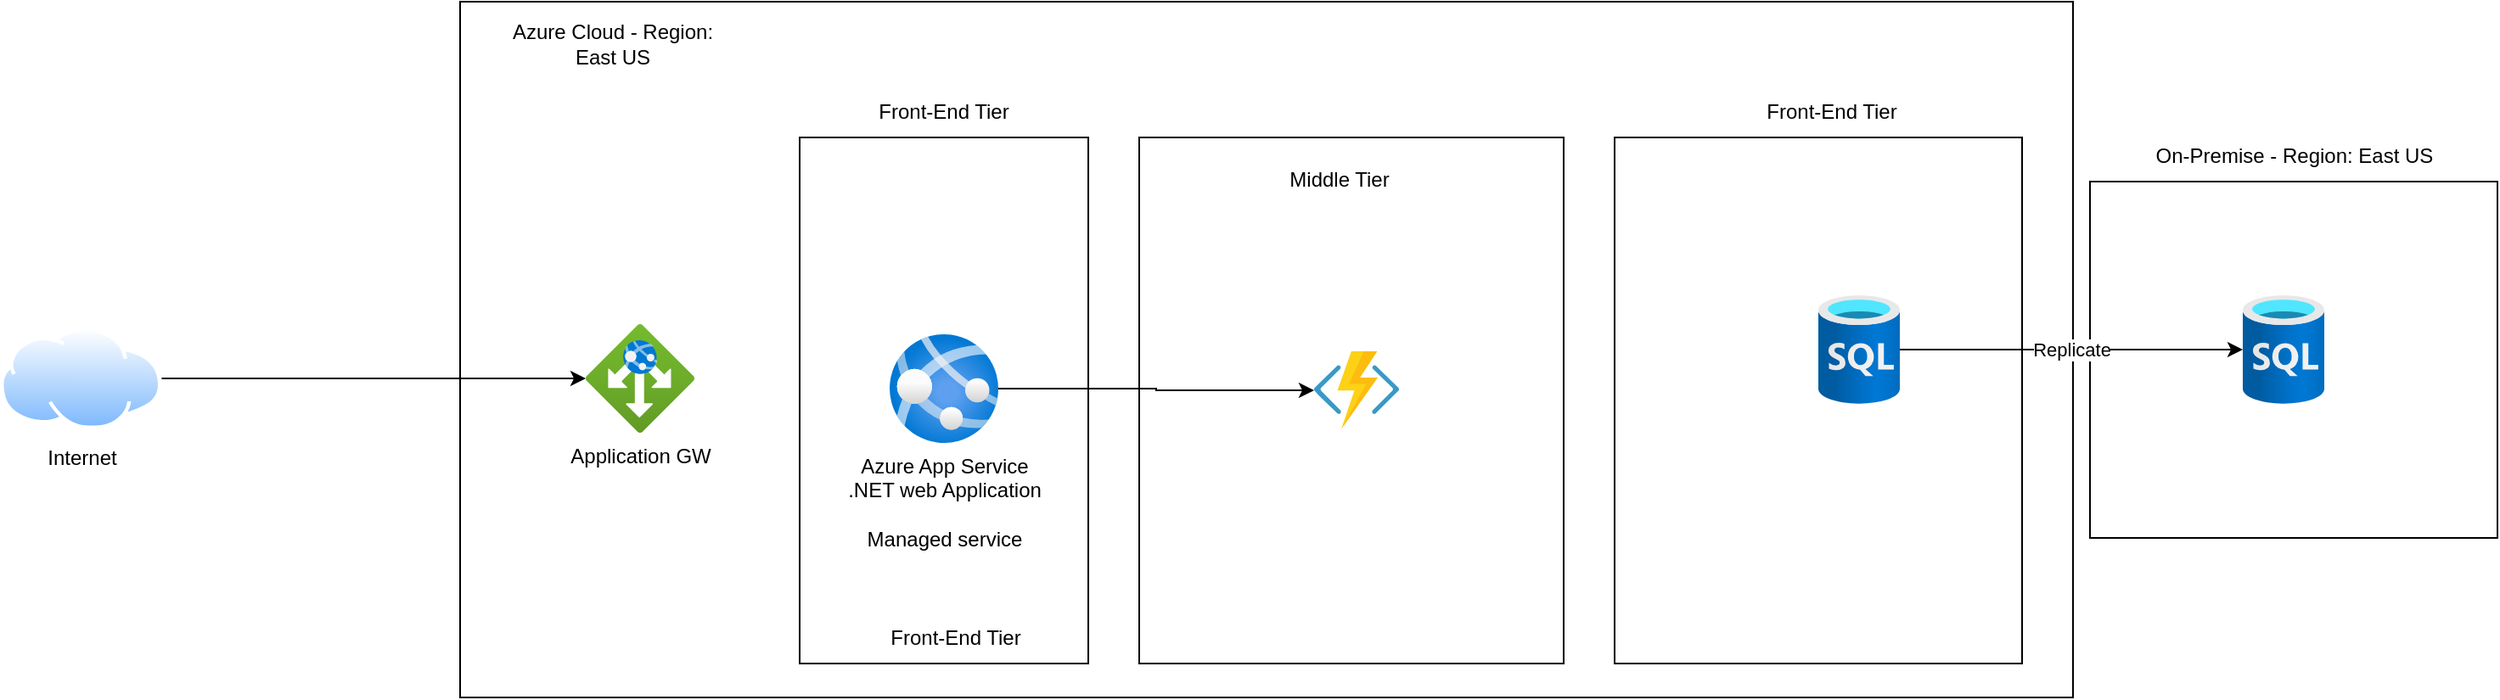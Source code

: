 <mxfile version="21.6.5" type="github">
  <diagram name="Page-1" id="alPhshSXl5excG2jQ6qK">
    <mxGraphModel dx="1434" dy="770" grid="1" gridSize="10" guides="1" tooltips="1" connect="1" arrows="1" fold="1" page="1" pageScale="1" pageWidth="827" pageHeight="1169" math="0" shadow="0">
      <root>
        <mxCell id="0" />
        <mxCell id="1" parent="0" />
        <mxCell id="jGVcuTMuIBffWscYEj-w-3" value="" style="rounded=0;whiteSpace=wrap;html=1;" vertex="1" parent="1">
          <mxGeometry x="1300" y="146" width="240" height="210" as="geometry" />
        </mxCell>
        <mxCell id="oIyeds10D-Jy80htqhCC-4" value="" style="rounded=0;whiteSpace=wrap;html=1;" parent="1" vertex="1">
          <mxGeometry x="340" y="40" width="950" height="410" as="geometry" />
        </mxCell>
        <mxCell id="oIyeds10D-Jy80htqhCC-5" value="" style="rounded=0;whiteSpace=wrap;html=1;" parent="1" vertex="1">
          <mxGeometry x="540" y="120" width="170" height="310" as="geometry" />
        </mxCell>
        <mxCell id="oIyeds10D-Jy80htqhCC-6" value="" style="rounded=0;whiteSpace=wrap;html=1;" parent="1" vertex="1">
          <mxGeometry x="740" y="120" width="250" height="310" as="geometry" />
        </mxCell>
        <mxCell id="oIyeds10D-Jy80htqhCC-7" value="" style="rounded=0;whiteSpace=wrap;html=1;" parent="1" vertex="1">
          <mxGeometry x="1020" y="120" width="240" height="310" as="geometry" />
        </mxCell>
        <mxCell id="oIyeds10D-Jy80htqhCC-21" value="Front-End Tier&lt;br&gt;" style="text;strokeColor=none;align=center;fillColor=none;html=1;verticalAlign=middle;whiteSpace=wrap;rounded=0;" parent="1" vertex="1">
          <mxGeometry x="584" y="400" width="96" height="30" as="geometry" />
        </mxCell>
        <mxCell id="oIyeds10D-Jy80htqhCC-22" value="Middle Tier" style="text;strokeColor=none;align=center;fillColor=none;html=1;verticalAlign=middle;whiteSpace=wrap;rounded=0;" parent="1" vertex="1">
          <mxGeometry x="810" y="130" width="96" height="30" as="geometry" />
        </mxCell>
        <mxCell id="oIyeds10D-Jy80htqhCC-23" value="Front-End Tier&lt;br&gt;" style="text;strokeColor=none;align=center;fillColor=none;html=1;verticalAlign=middle;whiteSpace=wrap;rounded=0;" parent="1" vertex="1">
          <mxGeometry x="577" y="90" width="96" height="30" as="geometry" />
        </mxCell>
        <mxCell id="oIyeds10D-Jy80htqhCC-24" value="Front-End Tier&lt;br&gt;" style="text;strokeColor=none;align=center;fillColor=none;html=1;verticalAlign=middle;whiteSpace=wrap;rounded=0;" parent="1" vertex="1">
          <mxGeometry x="1100" y="90" width="96" height="30" as="geometry" />
        </mxCell>
        <mxCell id="oIyeds10D-Jy80htqhCC-1" value="Application GW" style="image;aspect=fixed;html=1;points=[];align=center;fontSize=12;image=img/lib/azure2/networking/Application_Gateways.svg;" parent="1" vertex="1">
          <mxGeometry x="414" y="230" width="64" height="64" as="geometry" />
        </mxCell>
        <mxCell id="oIyeds10D-Jy80htqhCC-3" style="edgeStyle=orthogonalEdgeStyle;rounded=0;orthogonalLoop=1;jettySize=auto;html=1;" parent="1" source="oIyeds10D-Jy80htqhCC-2" target="oIyeds10D-Jy80htqhCC-1" edge="1">
          <mxGeometry relative="1" as="geometry" />
        </mxCell>
        <mxCell id="oIyeds10D-Jy80htqhCC-2" value="Internet" style="image;aspect=fixed;perimeter=ellipsePerimeter;html=1;align=center;shadow=0;dashed=0;spacingTop=3;image=img/lib/active_directory/internet_cloud.svg;" parent="1" vertex="1">
          <mxGeometry x="69" y="232" width="95.24" height="60" as="geometry" />
        </mxCell>
        <mxCell id="jGVcuTMuIBffWscYEj-w-8" style="edgeStyle=orthogonalEdgeStyle;rounded=0;orthogonalLoop=1;jettySize=auto;html=1;" edge="1" parent="1" source="oIyeds10D-Jy80htqhCC-25" target="oIyeds10D-Jy80htqhCC-26">
          <mxGeometry relative="1" as="geometry" />
        </mxCell>
        <mxCell id="oIyeds10D-Jy80htqhCC-25" value="Azure App Service&lt;br&gt;.NET web Application&lt;br&gt;&lt;br&gt;Managed service&lt;br&gt;" style="image;aspect=fixed;html=1;points=[];align=center;fontSize=12;image=img/lib/azure2/app_services/App_Services.svg;" parent="1" vertex="1">
          <mxGeometry x="593" y="236" width="64" height="64" as="geometry" />
        </mxCell>
        <mxCell id="oIyeds10D-Jy80htqhCC-26" value="" style="image;sketch=0;aspect=fixed;html=1;points=[];align=center;fontSize=12;image=img/lib/mscae/Functions.svg;" parent="1" vertex="1">
          <mxGeometry x="843" y="246" width="50" height="46" as="geometry" />
        </mxCell>
        <mxCell id="jGVcuTMuIBffWscYEj-w-11" value="Replicate" style="edgeStyle=orthogonalEdgeStyle;rounded=0;orthogonalLoop=1;jettySize=auto;html=1;" edge="1" parent="1" source="oIyeds10D-Jy80htqhCC-27" target="jGVcuTMuIBffWscYEj-w-9">
          <mxGeometry relative="1" as="geometry" />
        </mxCell>
        <mxCell id="oIyeds10D-Jy80htqhCC-27" value="" style="image;aspect=fixed;html=1;points=[];align=center;fontSize=12;image=img/lib/azure2/databases/SQL_Database.svg;" parent="1" vertex="1">
          <mxGeometry x="1140" y="213" width="48" height="64" as="geometry" />
        </mxCell>
        <mxCell id="jGVcuTMuIBffWscYEj-w-1" value="Azure Cloud - Region: East US" style="text;strokeColor=none;align=center;fillColor=none;html=1;verticalAlign=middle;whiteSpace=wrap;rounded=0;" vertex="1" parent="1">
          <mxGeometry x="360" y="50" width="140" height="30" as="geometry" />
        </mxCell>
        <mxCell id="jGVcuTMuIBffWscYEj-w-4" value="On-Premise - Region: East US" style="text;strokeColor=none;align=center;fillColor=none;html=1;verticalAlign=middle;whiteSpace=wrap;rounded=0;" vertex="1" parent="1">
          <mxGeometry x="1306.5" y="116" width="227" height="30" as="geometry" />
        </mxCell>
        <mxCell id="jGVcuTMuIBffWscYEj-w-9" value="" style="image;aspect=fixed;html=1;points=[];align=center;fontSize=12;image=img/lib/azure2/databases/SQL_Database.svg;" vertex="1" parent="1">
          <mxGeometry x="1390" y="213" width="48" height="64" as="geometry" />
        </mxCell>
      </root>
    </mxGraphModel>
  </diagram>
</mxfile>
